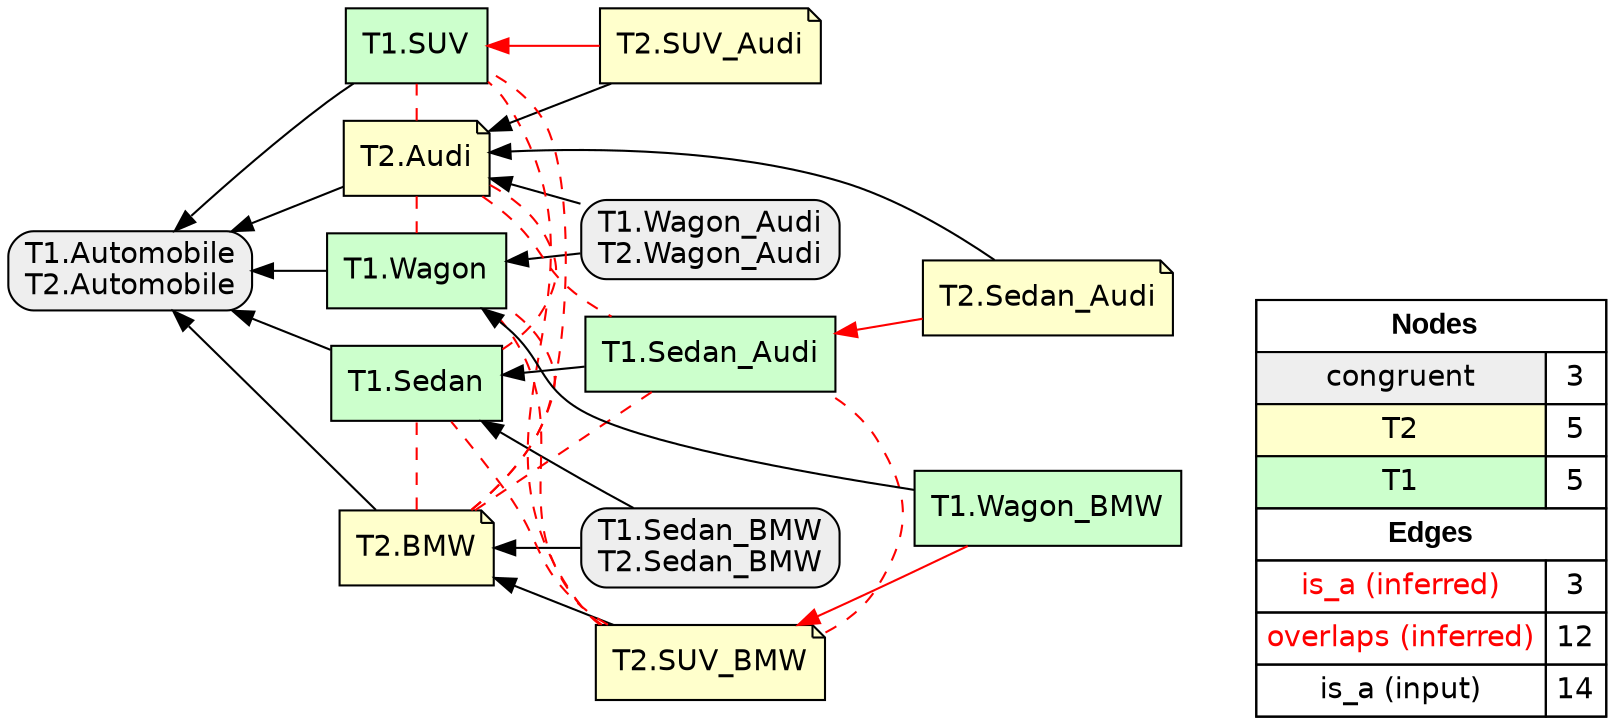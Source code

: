 digraph{
rankdir=RL
node[shape=box style="filled,rounded" fillcolor="#EEEEEE" fontname="helvetica"] 
"T1.Wagon_Audi\nT2.Wagon_Audi"
"T1.Automobile\nT2.Automobile"
"T1.Sedan_BMW\nT2.Sedan_BMW"
node[shape=note style=filled fillcolor="#FFFFCC" fontname="helvetica"] 
"T2.SUV_BMW"
"T2.Audi"
"T2.SUV_Audi"
"T2.BMW"
"T2.Sedan_Audi"
node[shape=box style=filled fillcolor="#CCFFCC" fontname="helvetica"] 
"T1.Wagon_BMW"
"T1.Sedan"
"T1.Wagon"
"T1.SUV"
"T1.Sedan_Audi"
edge[arrowhead=normal style=solid color="#FF0000" constraint=true penwidth=1]
"T1.Wagon_BMW" -> "T2.SUV_BMW"
"T2.SUV_Audi" -> "T1.SUV"
"T2.Sedan_Audi" -> "T1.Sedan_Audi"
edge[arrowhead=none style=dashed color="#FF0000" constraint=false penwidth=1]
"T2.Audi" -> "T1.SUV"
"T2.SUV_BMW" -> "T1.Wagon"
"T2.Audi" -> "T1.Sedan_Audi"
"T2.BMW" -> "T1.Wagon"
"T2.SUV_BMW" -> "T1.Sedan"
"T2.Audi" -> "T1.Sedan"
"T2.BMW" -> "T1.SUV"
"T2.SUV_BMW" -> "T1.SUV"
"T2.Audi" -> "T1.Wagon"
"T2.SUV_BMW" -> "T1.Sedan_Audi"
"T2.BMW" -> "T1.Sedan"
"T2.BMW" -> "T1.Sedan_Audi"
edge[arrowhead=normal style=dotted color="#000000" constraint=true penwidth=1]
edge[arrowhead=normal style=solid color="#000000" constraint=true penwidth=1]
"T1.Sedan_BMW\nT2.Sedan_BMW" -> "T1.Sedan"
"T1.Wagon" -> "T1.Automobile\nT2.Automobile"
"T1.Sedan_BMW\nT2.Sedan_BMW" -> "T2.BMW"
"T1.Wagon_Audi\nT2.Wagon_Audi" -> "T1.Wagon"
"T1.Sedan" -> "T1.Automobile\nT2.Automobile"
"T1.Sedan_Audi" -> "T1.Sedan"
"T2.Audi" -> "T1.Automobile\nT2.Automobile"
"T2.SUV_Audi" -> "T2.Audi"
"T1.Wagon_Audi\nT2.Wagon_Audi" -> "T2.Audi"
"T1.SUV" -> "T1.Automobile\nT2.Automobile"
"T2.BMW" -> "T1.Automobile\nT2.Automobile"
"T2.Sedan_Audi" -> "T2.Audi"
"T1.Wagon_BMW" -> "T1.Wagon"
"T2.SUV_BMW" -> "T2.BMW"
node[shape=box] 
{rank=source Legend [fillcolor= white margin=0 label=< 
 <TABLE BORDER="0" CELLBORDER="1" CELLSPACING="0" CELLPADDING="4"> 
<TR> <TD COLSPAN="2"><font face="Arial Black"> Nodes</font></TD> </TR> 
<TR> 
 <TD bgcolor="#EEEEEE" fontname="helvetica">congruent</TD> 
 <TD>3</TD> 
 </TR> 
<TR> 
 <TD bgcolor="#FFFFCC" fontname="helvetica">T2</TD> 
 <TD>5</TD> 
 </TR> 
<TR> 
 <TD bgcolor="#CCFFCC" fontname="helvetica">T1</TD> 
 <TD>5</TD> 
 </TR> 
<TR> <TD COLSPAN="2"><font face = "Arial Black"> Edges </font></TD> </TR> 
<TR> 
 <TD><font color ="#FF0000">is_a (inferred)</font></TD><TD>3</TD>
</TR>
<TR> 
 <TD><font color ="#FF0000">overlaps (inferred)</font></TD><TD>12</TD>
</TR>
<TR> 
 <TD><font color ="#000000">is_a (input)</font></TD><TD>14</TD>
</TR>
</TABLE> 
 >] } 
}